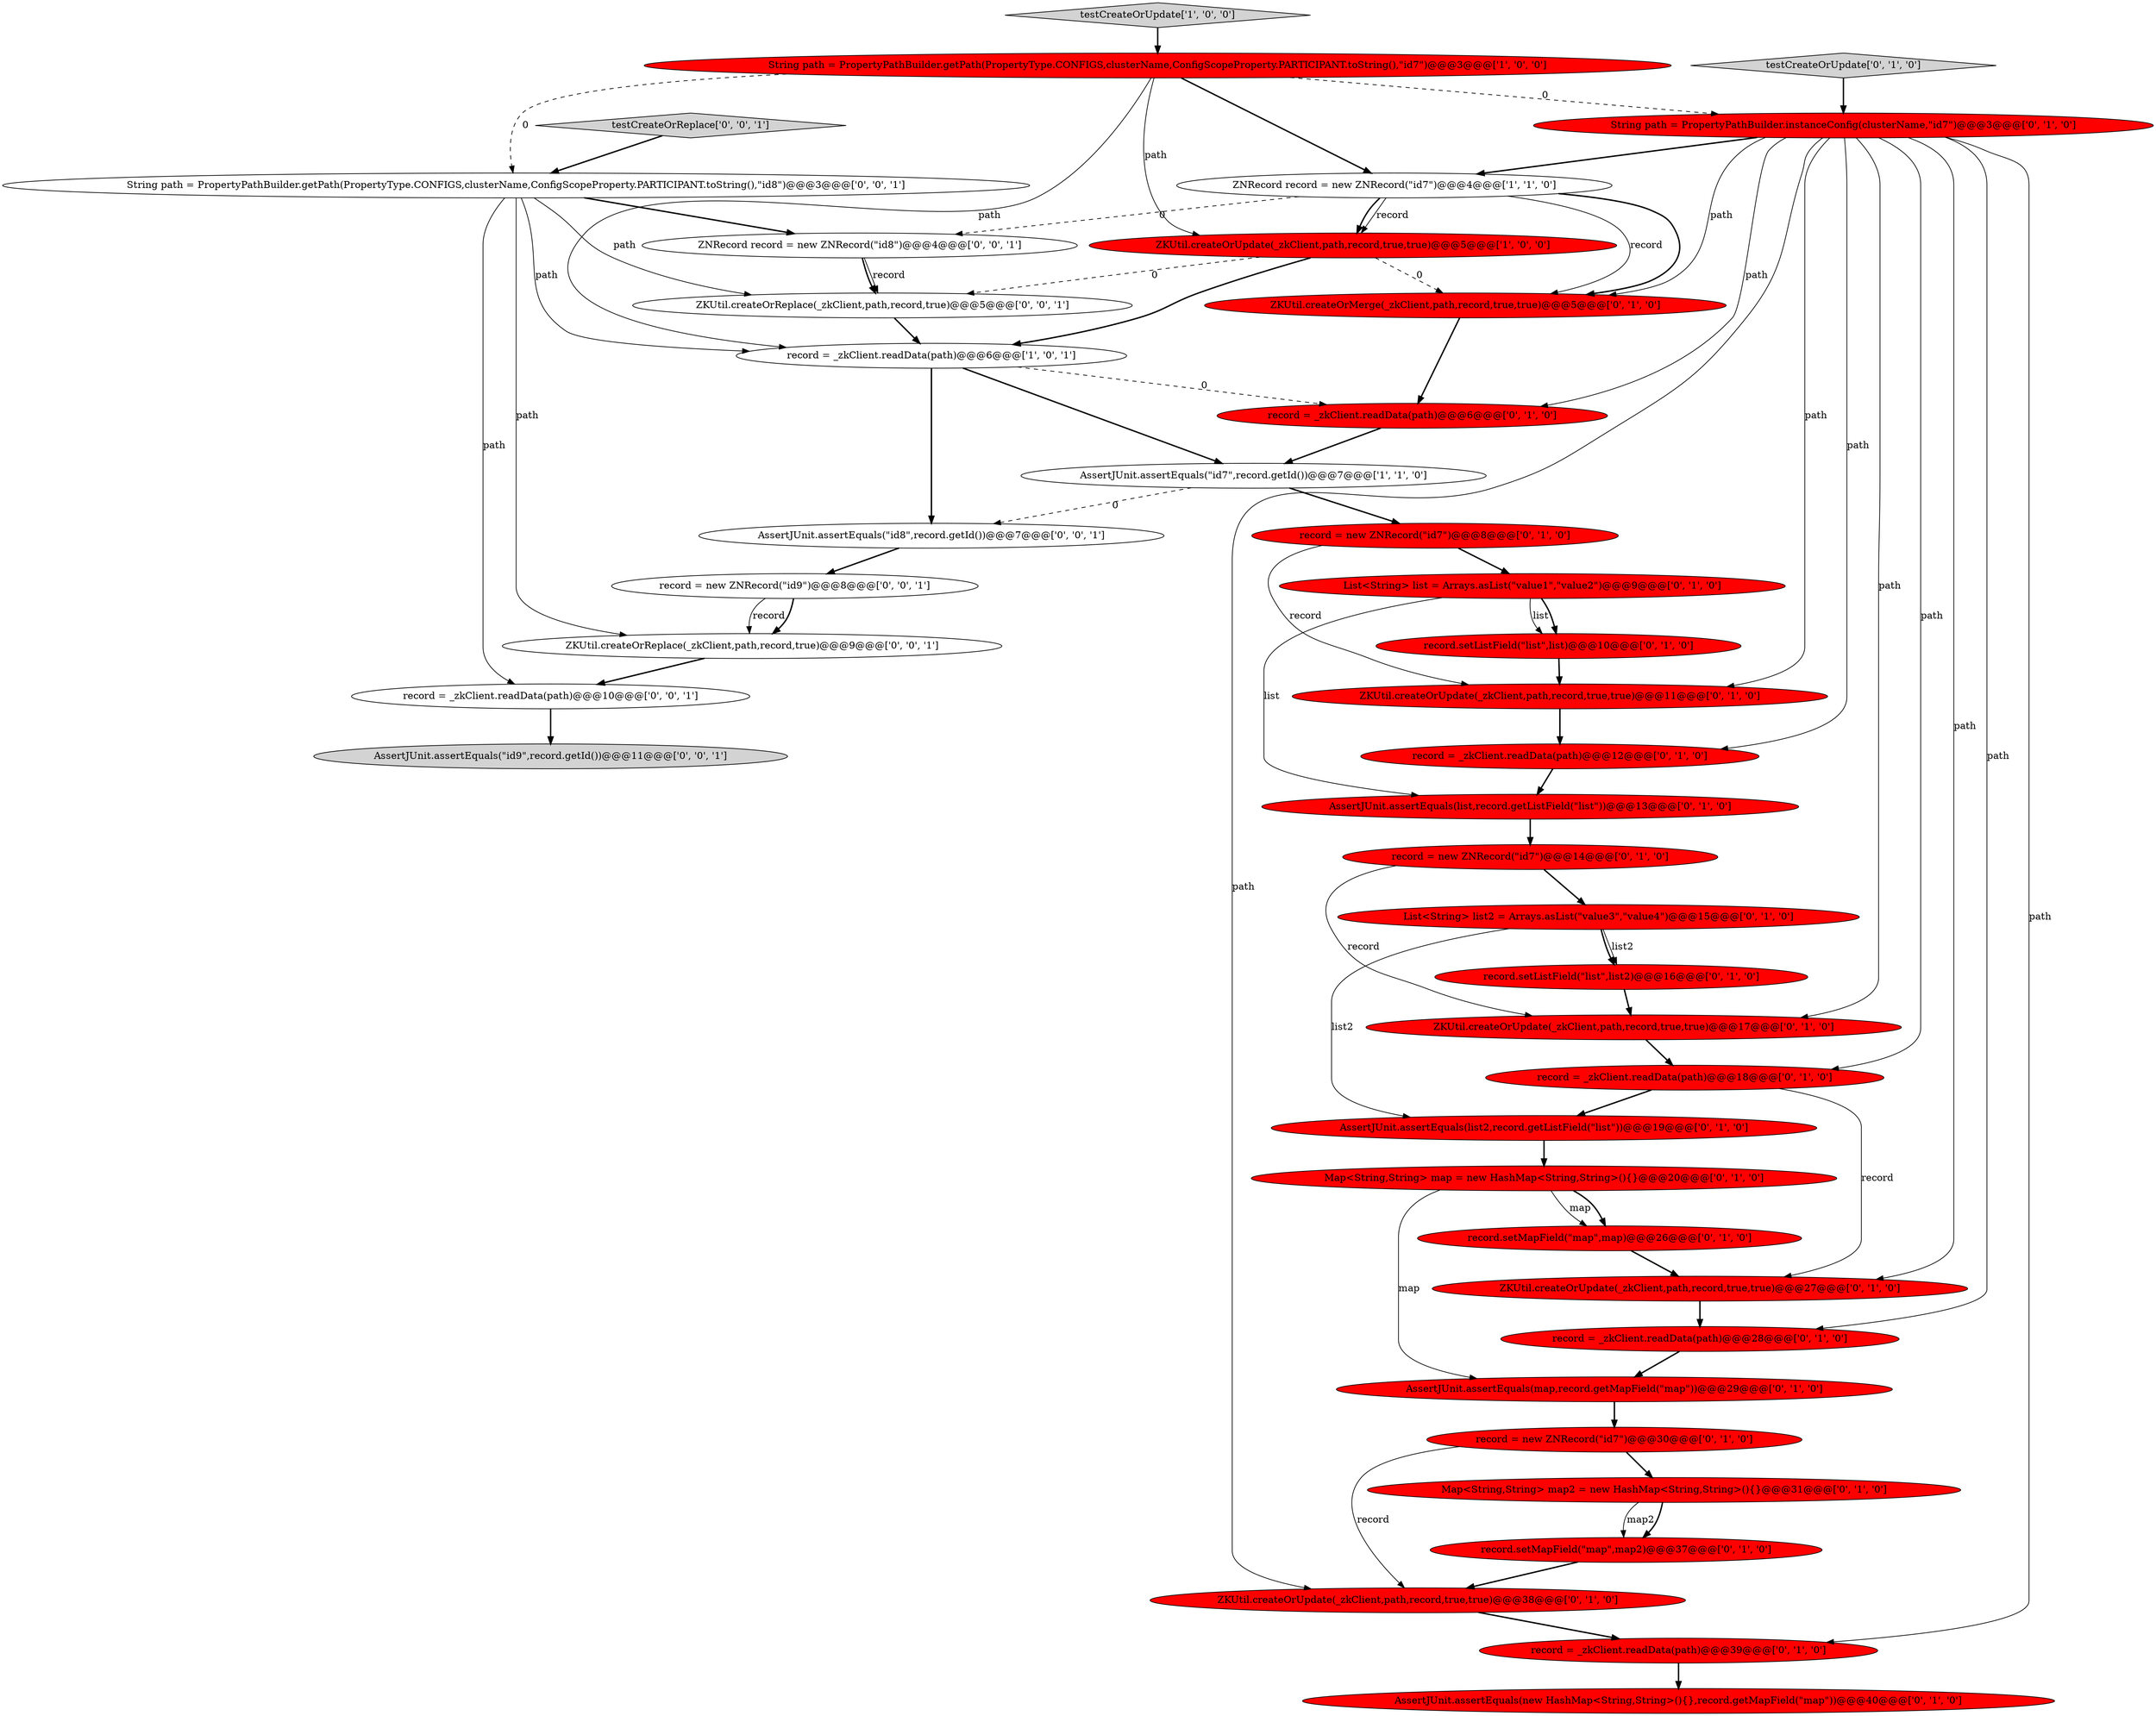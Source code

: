 digraph {
28 [style = filled, label = "String path = PropertyPathBuilder.instanceConfig(clusterName,\"id7\")@@@3@@@['0', '1', '0']", fillcolor = red, shape = ellipse image = "AAA1AAABBB2BBB"];
1 [style = filled, label = "AssertJUnit.assertEquals(\"id7\",record.getId())@@@7@@@['1', '1', '0']", fillcolor = white, shape = ellipse image = "AAA0AAABBB1BBB"];
36 [style = filled, label = "testCreateOrReplace['0', '0', '1']", fillcolor = lightgray, shape = diamond image = "AAA0AAABBB3BBB"];
2 [style = filled, label = "String path = PropertyPathBuilder.getPath(PropertyType.CONFIGS,clusterName,ConfigScopeProperty.PARTICIPANT.toString(),\"id7\")@@@3@@@['1', '0', '0']", fillcolor = red, shape = ellipse image = "AAA1AAABBB1BBB"];
27 [style = filled, label = "AssertJUnit.assertEquals(new HashMap<String,String>(){},record.getMapField(\"map\"))@@@40@@@['0', '1', '0']", fillcolor = red, shape = ellipse image = "AAA1AAABBB2BBB"];
4 [style = filled, label = "record = _zkClient.readData(path)@@@6@@@['1', '0', '1']", fillcolor = white, shape = ellipse image = "AAA0AAABBB1BBB"];
24 [style = filled, label = "record = _zkClient.readData(path)@@@39@@@['0', '1', '0']", fillcolor = red, shape = ellipse image = "AAA1AAABBB2BBB"];
31 [style = filled, label = "ZKUtil.createOrMerge(_zkClient,path,record,true,true)@@@5@@@['0', '1', '0']", fillcolor = red, shape = ellipse image = "AAA1AAABBB2BBB"];
30 [style = filled, label = "record.setListField(\"list\",list2)@@@16@@@['0', '1', '0']", fillcolor = red, shape = ellipse image = "AAA1AAABBB2BBB"];
5 [style = filled, label = "testCreateOrUpdate['1', '0', '0']", fillcolor = lightgray, shape = diamond image = "AAA0AAABBB1BBB"];
34 [style = filled, label = "AssertJUnit.assertEquals(\"id8\",record.getId())@@@7@@@['0', '0', '1']", fillcolor = white, shape = ellipse image = "AAA0AAABBB3BBB"];
18 [style = filled, label = "List<String> list = Arrays.asList(\"value1\",\"value2\")@@@9@@@['0', '1', '0']", fillcolor = red, shape = ellipse image = "AAA1AAABBB2BBB"];
15 [style = filled, label = "AssertJUnit.assertEquals(list,record.getListField(\"list\"))@@@13@@@['0', '1', '0']", fillcolor = red, shape = ellipse image = "AAA1AAABBB2BBB"];
29 [style = filled, label = "record = new ZNRecord(\"id7\")@@@30@@@['0', '1', '0']", fillcolor = red, shape = ellipse image = "AAA1AAABBB2BBB"];
35 [style = filled, label = "record = _zkClient.readData(path)@@@10@@@['0', '0', '1']", fillcolor = white, shape = ellipse image = "AAA0AAABBB3BBB"];
19 [style = filled, label = "record = _zkClient.readData(path)@@@28@@@['0', '1', '0']", fillcolor = red, shape = ellipse image = "AAA1AAABBB2BBB"];
10 [style = filled, label = "List<String> list2 = Arrays.asList(\"value3\",\"value4\")@@@15@@@['0', '1', '0']", fillcolor = red, shape = ellipse image = "AAA1AAABBB2BBB"];
22 [style = filled, label = "record = new ZNRecord(\"id7\")@@@14@@@['0', '1', '0']", fillcolor = red, shape = ellipse image = "AAA1AAABBB2BBB"];
33 [style = filled, label = "ZKUtil.createOrReplace(_zkClient,path,record,true)@@@5@@@['0', '0', '1']", fillcolor = white, shape = ellipse image = "AAA0AAABBB3BBB"];
25 [style = filled, label = "record = _zkClient.readData(path)@@@6@@@['0', '1', '0']", fillcolor = red, shape = ellipse image = "AAA1AAABBB2BBB"];
37 [style = filled, label = "ZNRecord record = new ZNRecord(\"id8\")@@@4@@@['0', '0', '1']", fillcolor = white, shape = ellipse image = "AAA0AAABBB3BBB"];
13 [style = filled, label = "record.setMapField(\"map\",map2)@@@37@@@['0', '1', '0']", fillcolor = red, shape = ellipse image = "AAA1AAABBB2BBB"];
38 [style = filled, label = "AssertJUnit.assertEquals(\"id9\",record.getId())@@@11@@@['0', '0', '1']", fillcolor = lightgray, shape = ellipse image = "AAA0AAABBB3BBB"];
26 [style = filled, label = "ZKUtil.createOrUpdate(_zkClient,path,record,true,true)@@@38@@@['0', '1', '0']", fillcolor = red, shape = ellipse image = "AAA1AAABBB2BBB"];
9 [style = filled, label = "ZKUtil.createOrUpdate(_zkClient,path,record,true,true)@@@17@@@['0', '1', '0']", fillcolor = red, shape = ellipse image = "AAA1AAABBB2BBB"];
17 [style = filled, label = "AssertJUnit.assertEquals(list2,record.getListField(\"list\"))@@@19@@@['0', '1', '0']", fillcolor = red, shape = ellipse image = "AAA1AAABBB2BBB"];
39 [style = filled, label = "record = new ZNRecord(\"id9\")@@@8@@@['0', '0', '1']", fillcolor = white, shape = ellipse image = "AAA0AAABBB3BBB"];
11 [style = filled, label = "record = _zkClient.readData(path)@@@12@@@['0', '1', '0']", fillcolor = red, shape = ellipse image = "AAA1AAABBB2BBB"];
16 [style = filled, label = "record = _zkClient.readData(path)@@@18@@@['0', '1', '0']", fillcolor = red, shape = ellipse image = "AAA1AAABBB2BBB"];
23 [style = filled, label = "ZKUtil.createOrUpdate(_zkClient,path,record,true,true)@@@27@@@['0', '1', '0']", fillcolor = red, shape = ellipse image = "AAA1AAABBB2BBB"];
14 [style = filled, label = "record.setMapField(\"map\",map)@@@26@@@['0', '1', '0']", fillcolor = red, shape = ellipse image = "AAA1AAABBB2BBB"];
32 [style = filled, label = "record.setListField(\"list\",list)@@@10@@@['0', '1', '0']", fillcolor = red, shape = ellipse image = "AAA1AAABBB2BBB"];
7 [style = filled, label = "AssertJUnit.assertEquals(map,record.getMapField(\"map\"))@@@29@@@['0', '1', '0']", fillcolor = red, shape = ellipse image = "AAA1AAABBB2BBB"];
6 [style = filled, label = "Map<String,String> map2 = new HashMap<String,String>(){}@@@31@@@['0', '1', '0']", fillcolor = red, shape = ellipse image = "AAA1AAABBB2BBB"];
8 [style = filled, label = "testCreateOrUpdate['0', '1', '0']", fillcolor = lightgray, shape = diamond image = "AAA0AAABBB2BBB"];
21 [style = filled, label = "ZKUtil.createOrUpdate(_zkClient,path,record,true,true)@@@11@@@['0', '1', '0']", fillcolor = red, shape = ellipse image = "AAA1AAABBB2BBB"];
41 [style = filled, label = "ZKUtil.createOrReplace(_zkClient,path,record,true)@@@9@@@['0', '0', '1']", fillcolor = white, shape = ellipse image = "AAA0AAABBB3BBB"];
40 [style = filled, label = "String path = PropertyPathBuilder.getPath(PropertyType.CONFIGS,clusterName,ConfigScopeProperty.PARTICIPANT.toString(),\"id8\")@@@3@@@['0', '0', '1']", fillcolor = white, shape = ellipse image = "AAA0AAABBB3BBB"];
12 [style = filled, label = "record = new ZNRecord(\"id7\")@@@8@@@['0', '1', '0']", fillcolor = red, shape = ellipse image = "AAA1AAABBB2BBB"];
20 [style = filled, label = "Map<String,String> map = new HashMap<String,String>(){}@@@20@@@['0', '1', '0']", fillcolor = red, shape = ellipse image = "AAA1AAABBB2BBB"];
0 [style = filled, label = "ZKUtil.createOrUpdate(_zkClient,path,record,true,true)@@@5@@@['1', '0', '0']", fillcolor = red, shape = ellipse image = "AAA1AAABBB1BBB"];
3 [style = filled, label = "ZNRecord record = new ZNRecord(\"id7\")@@@4@@@['1', '1', '0']", fillcolor = white, shape = ellipse image = "AAA0AAABBB1BBB"];
18->15 [style = solid, label="list"];
8->28 [style = bold, label=""];
25->1 [style = bold, label=""];
31->25 [style = bold, label=""];
32->21 [style = bold, label=""];
36->40 [style = bold, label=""];
40->35 [style = solid, label="path"];
0->33 [style = dashed, label="0"];
2->0 [style = solid, label="path"];
28->31 [style = solid, label="path"];
3->31 [style = bold, label=""];
3->37 [style = dashed, label="0"];
2->4 [style = solid, label="path"];
28->19 [style = solid, label="path"];
2->3 [style = bold, label=""];
28->26 [style = solid, label="path"];
33->4 [style = bold, label=""];
29->26 [style = solid, label="record"];
40->4 [style = solid, label="path"];
1->34 [style = dashed, label="0"];
20->14 [style = solid, label="map"];
30->9 [style = bold, label=""];
20->14 [style = bold, label=""];
10->30 [style = solid, label="list2"];
16->17 [style = bold, label=""];
28->25 [style = solid, label="path"];
3->0 [style = solid, label="record"];
26->24 [style = bold, label=""];
9->16 [style = bold, label=""];
10->17 [style = solid, label="list2"];
11->15 [style = bold, label=""];
3->0 [style = bold, label=""];
15->22 [style = bold, label=""];
12->21 [style = solid, label="record"];
6->13 [style = solid, label="map2"];
39->41 [style = solid, label="record"];
4->25 [style = dashed, label="0"];
28->16 [style = solid, label="path"];
40->33 [style = solid, label="path"];
29->6 [style = bold, label=""];
5->2 [style = bold, label=""];
16->23 [style = solid, label="record"];
3->31 [style = solid, label="record"];
14->23 [style = bold, label=""];
21->11 [style = bold, label=""];
18->32 [style = solid, label="list"];
0->4 [style = bold, label=""];
13->26 [style = bold, label=""];
20->7 [style = solid, label="map"];
23->19 [style = bold, label=""];
6->13 [style = bold, label=""];
34->39 [style = bold, label=""];
28->9 [style = solid, label="path"];
28->11 [style = solid, label="path"];
12->18 [style = bold, label=""];
22->10 [style = bold, label=""];
18->32 [style = bold, label=""];
1->12 [style = bold, label=""];
2->28 [style = dashed, label="0"];
0->31 [style = dashed, label="0"];
39->41 [style = bold, label=""];
37->33 [style = solid, label="record"];
28->23 [style = solid, label="path"];
4->1 [style = bold, label=""];
28->3 [style = bold, label=""];
35->38 [style = bold, label=""];
28->24 [style = solid, label="path"];
22->9 [style = solid, label="record"];
2->40 [style = dashed, label="0"];
37->33 [style = bold, label=""];
28->21 [style = solid, label="path"];
19->7 [style = bold, label=""];
10->30 [style = bold, label=""];
24->27 [style = bold, label=""];
4->34 [style = bold, label=""];
40->41 [style = solid, label="path"];
40->37 [style = bold, label=""];
17->20 [style = bold, label=""];
7->29 [style = bold, label=""];
41->35 [style = bold, label=""];
}

